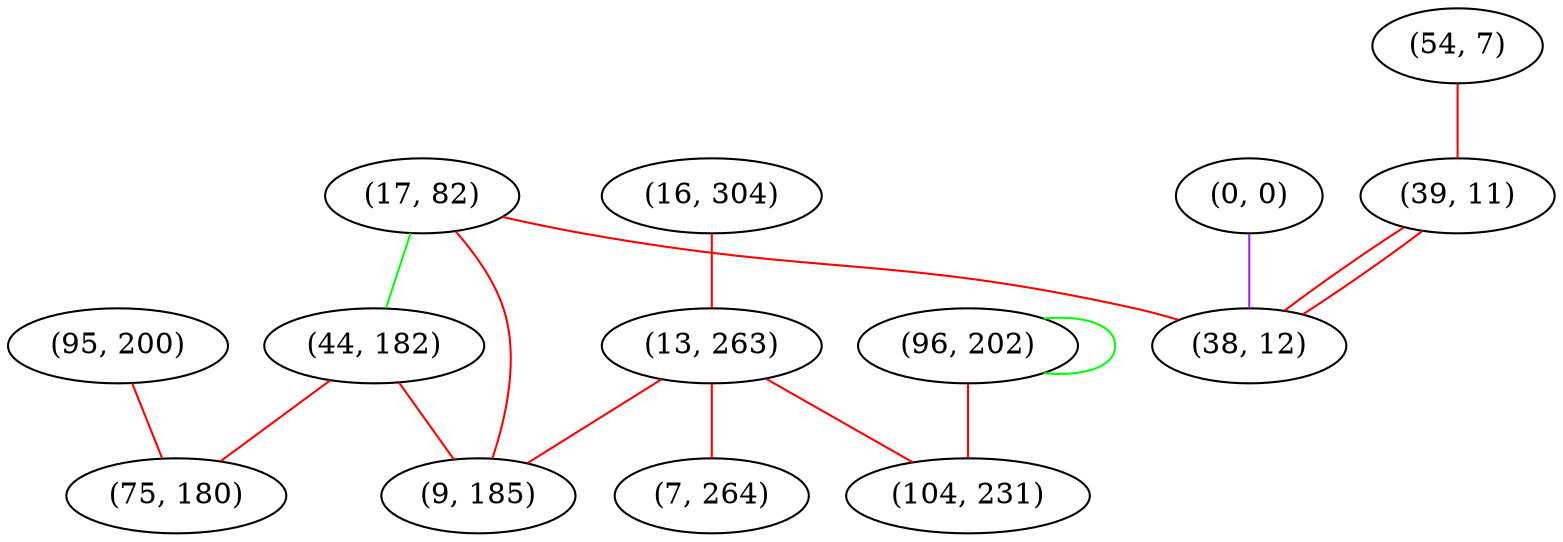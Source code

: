 graph "" {
"(17, 82)";
"(16, 304)";
"(95, 200)";
"(54, 7)";
"(0, 0)";
"(44, 182)";
"(13, 263)";
"(75, 180)";
"(96, 202)";
"(104, 231)";
"(39, 11)";
"(38, 12)";
"(7, 264)";
"(9, 185)";
"(17, 82)" -- "(38, 12)"  [color=red, key=0, weight=1];
"(17, 82)" -- "(9, 185)"  [color=red, key=0, weight=1];
"(17, 82)" -- "(44, 182)"  [color=green, key=0, weight=2];
"(16, 304)" -- "(13, 263)"  [color=red, key=0, weight=1];
"(95, 200)" -- "(75, 180)"  [color=red, key=0, weight=1];
"(54, 7)" -- "(39, 11)"  [color=red, key=0, weight=1];
"(0, 0)" -- "(38, 12)"  [color=purple, key=0, weight=4];
"(44, 182)" -- "(75, 180)"  [color=red, key=0, weight=1];
"(44, 182)" -- "(9, 185)"  [color=red, key=0, weight=1];
"(13, 263)" -- "(7, 264)"  [color=red, key=0, weight=1];
"(13, 263)" -- "(9, 185)"  [color=red, key=0, weight=1];
"(13, 263)" -- "(104, 231)"  [color=red, key=0, weight=1];
"(96, 202)" -- "(96, 202)"  [color=green, key=0, weight=2];
"(96, 202)" -- "(104, 231)"  [color=red, key=0, weight=1];
"(39, 11)" -- "(38, 12)"  [color=red, key=0, weight=1];
"(39, 11)" -- "(38, 12)"  [color=red, key=1, weight=1];
}
